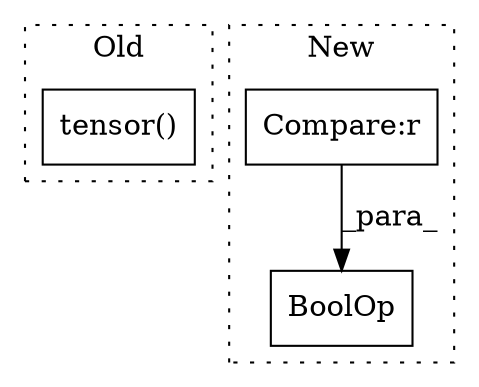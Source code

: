 digraph G {
subgraph cluster0 {
1 [label="tensor()" a="75" s="899,919" l="13,1" shape="box"];
label = "Old";
style="dotted";
}
subgraph cluster1 {
2 [label="BoolOp" a="72" s="887" l="35" shape="box"];
3 [label="Compare:r" a="40" s="887" l="15" shape="box"];
label = "New";
style="dotted";
}
3 -> 2 [label="_para_"];
}